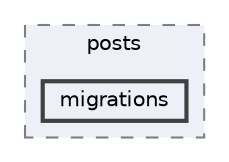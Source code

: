 digraph "Teachers_Help_Teachers/posts/migrations"
{
 // LATEX_PDF_SIZE
  bgcolor="transparent";
  edge [fontname=Helvetica,fontsize=10,labelfontname=Helvetica,labelfontsize=10];
  node [fontname=Helvetica,fontsize=10,shape=box,height=0.2,width=0.4];
  compound=true
  subgraph clusterdir_a7e69b3349b374d43ba5a8fe4d293188 {
    graph [ bgcolor="#edf0f7", pencolor="grey50", label="posts", fontname=Helvetica,fontsize=10 style="filled,dashed", URL="dir_a7e69b3349b374d43ba5a8fe4d293188.html",tooltip=""]
  dir_6fa7550d71074c44e714da42be3e50bf [label="migrations", fillcolor="#edf0f7", color="grey25", style="filled,bold", URL="dir_6fa7550d71074c44e714da42be3e50bf.html",tooltip=""];
  }
}
